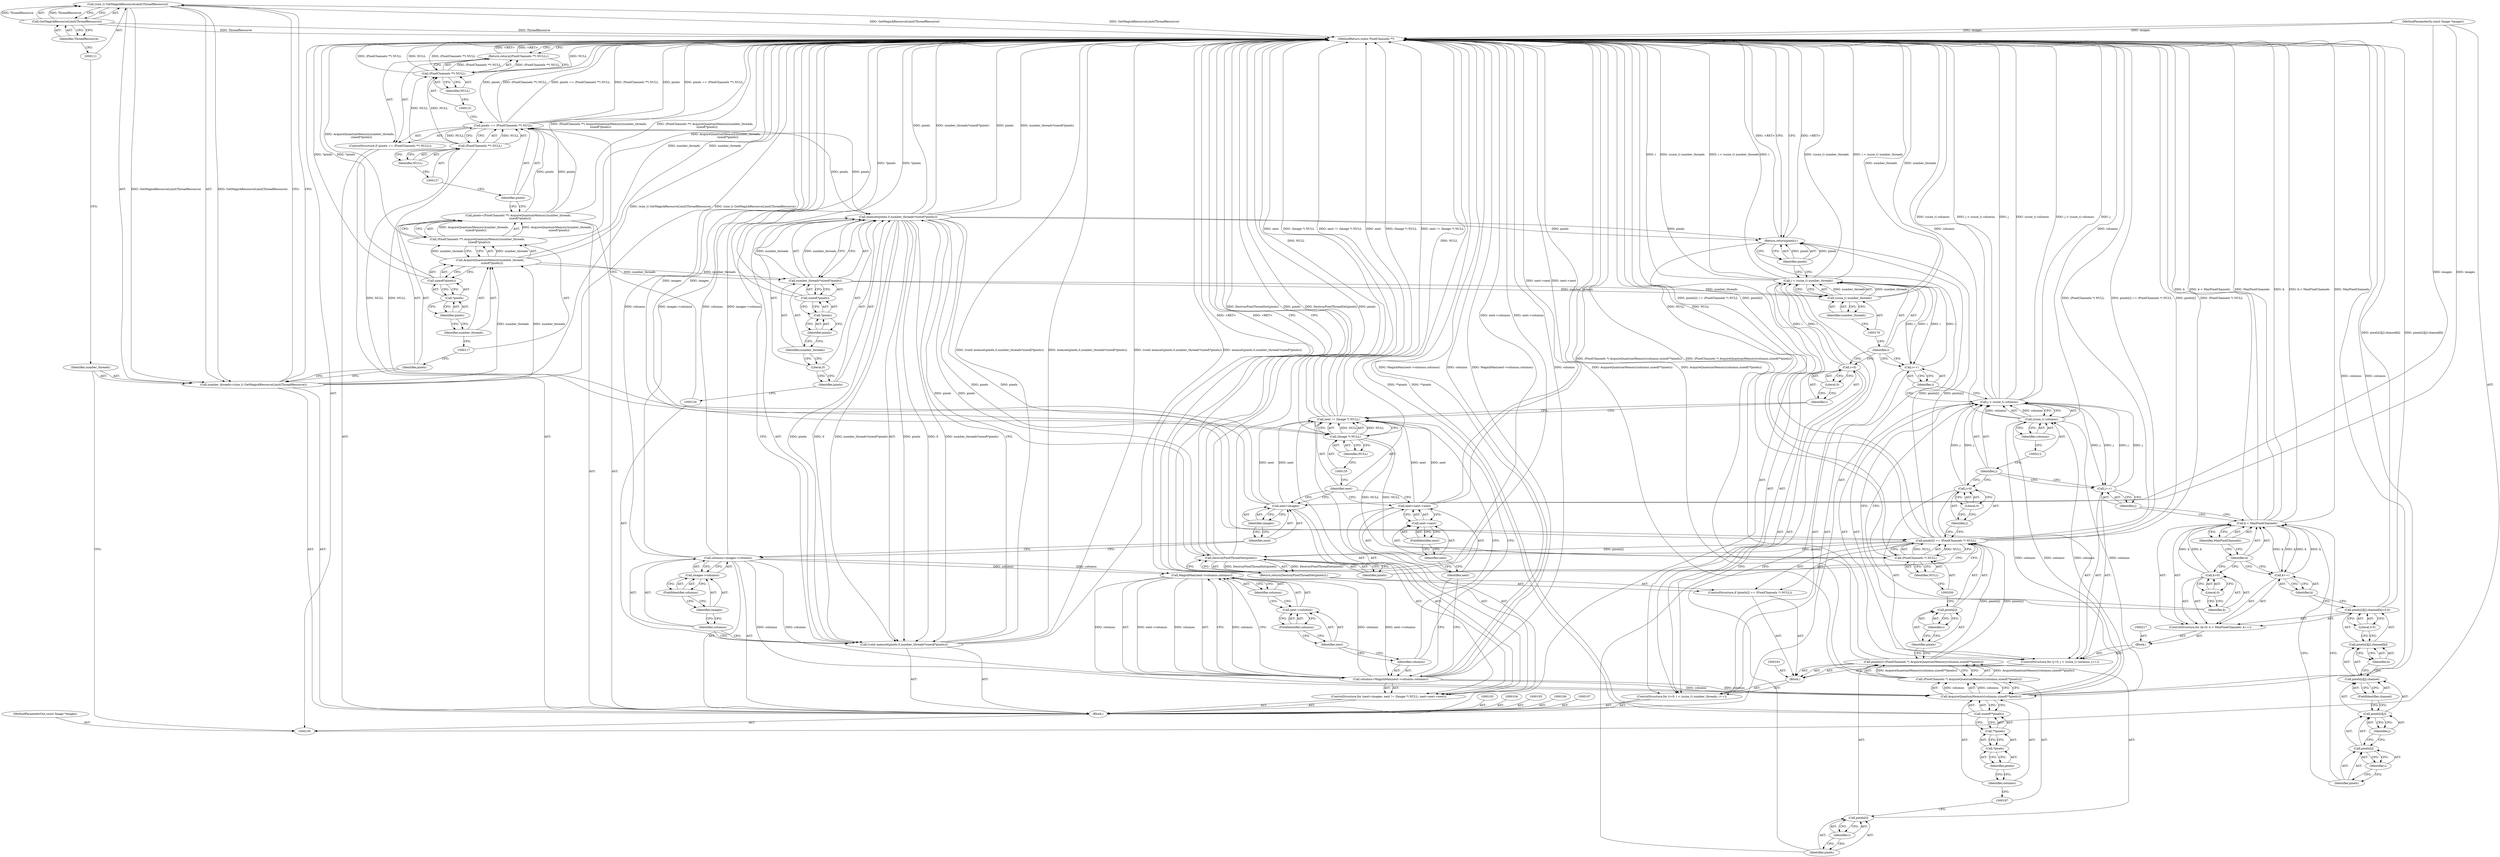 digraph "0_ImageMagick6_a906fe9298bf89e01d5272023db687935068849a" {
"1000110" [label="(Call,(size_t) GetMagickResourceLimit(ThreadResource))"];
"1000112" [label="(Call,GetMagickResourceLimit(ThreadResource))"];
"1000108" [label="(Call,number_threads=(size_t) GetMagickResourceLimit(ThreadResource))"];
"1000109" [label="(Identifier,number_threads)"];
"1000113" [label="(Identifier,ThreadResource)"];
"1000114" [label="(Call,pixels=(PixelChannels **) AcquireQuantumMemory(number_threads,\n    sizeof(*pixels)))"];
"1000115" [label="(Identifier,pixels)"];
"1000118" [label="(Call,AcquireQuantumMemory(number_threads,\n    sizeof(*pixels)))"];
"1000119" [label="(Identifier,number_threads)"];
"1000116" [label="(Call,(PixelChannels **) AcquireQuantumMemory(number_threads,\n    sizeof(*pixels)))"];
"1000121" [label="(Call,*pixels)"];
"1000122" [label="(Identifier,pixels)"];
"1000120" [label="(Call,sizeof(*pixels))"];
"1000240" [label="(MethodReturn,static PixelChannels **)"];
"1000101" [label="(MethodParameterIn,const Image *images)"];
"1000331" [label="(MethodParameterOut,const Image *images)"];
"1000126" [label="(Call,(PixelChannels **) NULL)"];
"1000123" [label="(ControlStructure,if (pixels == (PixelChannels **) NULL))"];
"1000128" [label="(Identifier,NULL)"];
"1000124" [label="(Call,pixels == (PixelChannels **) NULL)"];
"1000125" [label="(Identifier,pixels)"];
"1000130" [label="(Call,(PixelChannels **) NULL)"];
"1000132" [label="(Identifier,NULL)"];
"1000129" [label="(Return,return((PixelChannels **) NULL);)"];
"1000135" [label="(Call,memset(pixels,0,number_threads*sizeof(*pixels)))"];
"1000136" [label="(Identifier,pixels)"];
"1000137" [label="(Literal,0)"];
"1000138" [label="(Call,number_threads*sizeof(*pixels))"];
"1000139" [label="(Identifier,number_threads)"];
"1000133" [label="(Call,(void) memset(pixels,0,number_threads*sizeof(*pixels)))"];
"1000140" [label="(Call,sizeof(*pixels))"];
"1000141" [label="(Call,*pixels)"];
"1000142" [label="(Identifier,pixels)"];
"1000145" [label="(Call,images->columns)"];
"1000146" [label="(Identifier,images)"];
"1000147" [label="(FieldIdentifier,columns)"];
"1000143" [label="(Call,columns=images->columns)"];
"1000144" [label="(Identifier,columns)"];
"1000151" [label="(Identifier,images)"];
"1000148" [label="(ControlStructure,for (next=images; next != (Image *) NULL; next=next->next))"];
"1000152" [label="(Call,next != (Image *) NULL)"];
"1000153" [label="(Identifier,next)"];
"1000154" [label="(Call,(Image *) NULL)"];
"1000156" [label="(Identifier,NULL)"];
"1000157" [label="(Call,next=next->next)"];
"1000158" [label="(Identifier,next)"];
"1000159" [label="(Call,next->next)"];
"1000160" [label="(Identifier,next)"];
"1000161" [label="(FieldIdentifier,next)"];
"1000149" [label="(Call,next=images)"];
"1000150" [label="(Identifier,next)"];
"1000164" [label="(Call,MagickMax(next->columns,columns))"];
"1000165" [label="(Call,next->columns)"];
"1000166" [label="(Identifier,next)"];
"1000167" [label="(FieldIdentifier,columns)"];
"1000168" [label="(Identifier,columns)"];
"1000162" [label="(Call,columns=MagickMax(next->columns,columns))"];
"1000163" [label="(Identifier,columns)"];
"1000172" [label="(Literal,0)"];
"1000173" [label="(Call,i < (ssize_t) number_threads)"];
"1000174" [label="(Identifier,i)"];
"1000175" [label="(Call,(ssize_t) number_threads)"];
"1000177" [label="(Identifier,number_threads)"];
"1000169" [label="(ControlStructure,for (i=0; i < (ssize_t) number_threads; i++))"];
"1000178" [label="(Call,i++)"];
"1000179" [label="(Identifier,i)"];
"1000170" [label="(Call,i=0)"];
"1000171" [label="(Identifier,i)"];
"1000180" [label="(Block,)"];
"1000102" [label="(Block,)"];
"1000185" [label="(Identifier,i)"];
"1000186" [label="(Call,(PixelChannels *) AcquireQuantumMemory(columns,sizeof(**pixels)))"];
"1000188" [label="(Call,AcquireQuantumMemory(columns,sizeof(**pixels)))"];
"1000182" [label="(Call,pixels[i]=(PixelChannels *) AcquireQuantumMemory(columns,sizeof(**pixels)))"];
"1000183" [label="(Call,pixels[i])"];
"1000184" [label="(Identifier,pixels)"];
"1000189" [label="(Identifier,columns)"];
"1000190" [label="(Call,sizeof(**pixels))"];
"1000191" [label="(Call,**pixels)"];
"1000192" [label="(Call,*pixels)"];
"1000193" [label="(Identifier,pixels)"];
"1000198" [label="(Identifier,i)"];
"1000199" [label="(Call,(PixelChannels *) NULL)"];
"1000201" [label="(Identifier,NULL)"];
"1000194" [label="(ControlStructure,if (pixels[i] == (PixelChannels *) NULL))"];
"1000195" [label="(Call,pixels[i] == (PixelChannels *) NULL)"];
"1000196" [label="(Call,pixels[i])"];
"1000197" [label="(Identifier,pixels)"];
"1000203" [label="(Call,DestroyPixelThreadSet(pixels))"];
"1000204" [label="(Identifier,pixels)"];
"1000202" [label="(Return,return(DestroyPixelThreadSet(pixels));)"];
"1000208" [label="(Literal,0)"];
"1000209" [label="(Call,j < (ssize_t) columns)"];
"1000210" [label="(Identifier,j)"];
"1000211" [label="(Call,(ssize_t) columns)"];
"1000213" [label="(Identifier,columns)"];
"1000214" [label="(Call,j++)"];
"1000215" [label="(Identifier,j)"];
"1000205" [label="(ControlStructure,for (j=0; j < (ssize_t) columns; j++))"];
"1000206" [label="(Call,j=0)"];
"1000207" [label="(Identifier,j)"];
"1000216" [label="(Block,)"];
"1000219" [label="(Call,k=0)"];
"1000220" [label="(Identifier,k)"];
"1000221" [label="(Literal,0)"];
"1000222" [label="(Call,k < MaxPixelChannels)"];
"1000223" [label="(Identifier,k)"];
"1000224" [label="(Identifier,MaxPixelChannels)"];
"1000225" [label="(Call,k++)"];
"1000226" [label="(Identifier,k)"];
"1000218" [label="(ControlStructure,for (k=0; k < MaxPixelChannels; k++))"];
"1000233" [label="(Identifier,i)"];
"1000234" [label="(Identifier,j)"];
"1000235" [label="(FieldIdentifier,channel)"];
"1000236" [label="(Identifier,k)"];
"1000237" [label="(Literal,0.0)"];
"1000227" [label="(Call,pixels[i][j].channel[k]=0.0)"];
"1000228" [label="(Call,pixels[i][j].channel[k])"];
"1000229" [label="(Call,pixels[i][j].channel)"];
"1000230" [label="(Call,pixels[i][j])"];
"1000231" [label="(Call,pixels[i])"];
"1000232" [label="(Identifier,pixels)"];
"1000238" [label="(Return,return(pixels);)"];
"1000239" [label="(Identifier,pixels)"];
"1000110" -> "1000108"  [label="AST: "];
"1000110" -> "1000112"  [label="CFG: "];
"1000111" -> "1000110"  [label="AST: "];
"1000112" -> "1000110"  [label="AST: "];
"1000108" -> "1000110"  [label="CFG: "];
"1000110" -> "1000240"  [label="DDG: GetMagickResourceLimit(ThreadResource)"];
"1000110" -> "1000108"  [label="DDG: GetMagickResourceLimit(ThreadResource)"];
"1000112" -> "1000110"  [label="DDG: ThreadResource"];
"1000112" -> "1000110"  [label="AST: "];
"1000112" -> "1000113"  [label="CFG: "];
"1000113" -> "1000112"  [label="AST: "];
"1000110" -> "1000112"  [label="CFG: "];
"1000112" -> "1000240"  [label="DDG: ThreadResource"];
"1000112" -> "1000110"  [label="DDG: ThreadResource"];
"1000108" -> "1000102"  [label="AST: "];
"1000108" -> "1000110"  [label="CFG: "];
"1000109" -> "1000108"  [label="AST: "];
"1000110" -> "1000108"  [label="AST: "];
"1000115" -> "1000108"  [label="CFG: "];
"1000108" -> "1000240"  [label="DDG: (size_t) GetMagickResourceLimit(ThreadResource)"];
"1000110" -> "1000108"  [label="DDG: GetMagickResourceLimit(ThreadResource)"];
"1000108" -> "1000118"  [label="DDG: number_threads"];
"1000109" -> "1000108"  [label="AST: "];
"1000109" -> "1000100"  [label="CFG: "];
"1000111" -> "1000109"  [label="CFG: "];
"1000113" -> "1000112"  [label="AST: "];
"1000113" -> "1000111"  [label="CFG: "];
"1000112" -> "1000113"  [label="CFG: "];
"1000114" -> "1000102"  [label="AST: "];
"1000114" -> "1000116"  [label="CFG: "];
"1000115" -> "1000114"  [label="AST: "];
"1000116" -> "1000114"  [label="AST: "];
"1000125" -> "1000114"  [label="CFG: "];
"1000114" -> "1000240"  [label="DDG: (PixelChannels **) AcquireQuantumMemory(number_threads,\n    sizeof(*pixels))"];
"1000116" -> "1000114"  [label="DDG: AcquireQuantumMemory(number_threads,\n    sizeof(*pixels))"];
"1000114" -> "1000124"  [label="DDG: pixels"];
"1000115" -> "1000114"  [label="AST: "];
"1000115" -> "1000108"  [label="CFG: "];
"1000117" -> "1000115"  [label="CFG: "];
"1000118" -> "1000116"  [label="AST: "];
"1000118" -> "1000120"  [label="CFG: "];
"1000119" -> "1000118"  [label="AST: "];
"1000120" -> "1000118"  [label="AST: "];
"1000116" -> "1000118"  [label="CFG: "];
"1000118" -> "1000240"  [label="DDG: number_threads"];
"1000118" -> "1000116"  [label="DDG: number_threads"];
"1000108" -> "1000118"  [label="DDG: number_threads"];
"1000118" -> "1000138"  [label="DDG: number_threads"];
"1000119" -> "1000118"  [label="AST: "];
"1000119" -> "1000117"  [label="CFG: "];
"1000122" -> "1000119"  [label="CFG: "];
"1000116" -> "1000114"  [label="AST: "];
"1000116" -> "1000118"  [label="CFG: "];
"1000117" -> "1000116"  [label="AST: "];
"1000118" -> "1000116"  [label="AST: "];
"1000114" -> "1000116"  [label="CFG: "];
"1000116" -> "1000240"  [label="DDG: AcquireQuantumMemory(number_threads,\n    sizeof(*pixels))"];
"1000116" -> "1000114"  [label="DDG: AcquireQuantumMemory(number_threads,\n    sizeof(*pixels))"];
"1000118" -> "1000116"  [label="DDG: number_threads"];
"1000121" -> "1000120"  [label="AST: "];
"1000121" -> "1000122"  [label="CFG: "];
"1000122" -> "1000121"  [label="AST: "];
"1000120" -> "1000121"  [label="CFG: "];
"1000122" -> "1000121"  [label="AST: "];
"1000122" -> "1000119"  [label="CFG: "];
"1000121" -> "1000122"  [label="CFG: "];
"1000120" -> "1000118"  [label="AST: "];
"1000120" -> "1000121"  [label="CFG: "];
"1000121" -> "1000120"  [label="AST: "];
"1000118" -> "1000120"  [label="CFG: "];
"1000120" -> "1000240"  [label="DDG: *pixels"];
"1000240" -> "1000100"  [label="AST: "];
"1000240" -> "1000129"  [label="CFG: "];
"1000240" -> "1000202"  [label="CFG: "];
"1000240" -> "1000238"  [label="CFG: "];
"1000238" -> "1000240"  [label="DDG: <RET>"];
"1000129" -> "1000240"  [label="DDG: <RET>"];
"1000143" -> "1000240"  [label="DDG: columns"];
"1000143" -> "1000240"  [label="DDG: images->columns"];
"1000152" -> "1000240"  [label="DDG: next"];
"1000152" -> "1000240"  [label="DDG: (Image *) NULL"];
"1000152" -> "1000240"  [label="DDG: next != (Image *) NULL"];
"1000116" -> "1000240"  [label="DDG: AcquireQuantumMemory(number_threads,\n    sizeof(*pixels))"];
"1000195" -> "1000240"  [label="DDG: (PixelChannels *) NULL"];
"1000195" -> "1000240"  [label="DDG: pixels[i] == (PixelChannels *) NULL"];
"1000195" -> "1000240"  [label="DDG: pixels[i]"];
"1000118" -> "1000240"  [label="DDG: number_threads"];
"1000114" -> "1000240"  [label="DDG: (PixelChannels **) AcquireQuantumMemory(number_threads,\n    sizeof(*pixels))"];
"1000157" -> "1000240"  [label="DDG: next->next"];
"1000186" -> "1000240"  [label="DDG: AcquireQuantumMemory(columns,sizeof(**pixels))"];
"1000130" -> "1000240"  [label="DDG: (PixelChannels **) NULL"];
"1000130" -> "1000240"  [label="DDG: NULL"];
"1000162" -> "1000240"  [label="DDG: MagickMax(next->columns,columns)"];
"1000162" -> "1000240"  [label="DDG: columns"];
"1000182" -> "1000240"  [label="DDG: (PixelChannels *) AcquireQuantumMemory(columns,sizeof(**pixels))"];
"1000124" -> "1000240"  [label="DDG: (PixelChannels **) NULL"];
"1000124" -> "1000240"  [label="DDG: pixels"];
"1000124" -> "1000240"  [label="DDG: pixels == (PixelChannels **) NULL"];
"1000199" -> "1000240"  [label="DDG: NULL"];
"1000222" -> "1000240"  [label="DDG: k"];
"1000222" -> "1000240"  [label="DDG: k < MaxPixelChannels"];
"1000222" -> "1000240"  [label="DDG: MaxPixelChannels"];
"1000209" -> "1000240"  [label="DDG: j < (ssize_t) columns"];
"1000209" -> "1000240"  [label="DDG: j"];
"1000209" -> "1000240"  [label="DDG: (ssize_t) columns"];
"1000149" -> "1000240"  [label="DDG: images"];
"1000227" -> "1000240"  [label="DDG: pixels[i][j].channel[k]"];
"1000188" -> "1000240"  [label="DDG: columns"];
"1000140" -> "1000240"  [label="DDG: *pixels"];
"1000190" -> "1000240"  [label="DDG: **pixels"];
"1000203" -> "1000240"  [label="DDG: DestroyPixelThreadSet(pixels)"];
"1000203" -> "1000240"  [label="DDG: pixels"];
"1000120" -> "1000240"  [label="DDG: *pixels"];
"1000133" -> "1000240"  [label="DDG: (void) memset(pixels,0,number_threads*sizeof(*pixels))"];
"1000133" -> "1000240"  [label="DDG: memset(pixels,0,number_threads*sizeof(*pixels))"];
"1000110" -> "1000240"  [label="DDG: GetMagickResourceLimit(ThreadResource)"];
"1000211" -> "1000240"  [label="DDG: columns"];
"1000112" -> "1000240"  [label="DDG: ThreadResource"];
"1000101" -> "1000240"  [label="DDG: images"];
"1000108" -> "1000240"  [label="DDG: (size_t) GetMagickResourceLimit(ThreadResource)"];
"1000173" -> "1000240"  [label="DDG: i < (ssize_t) number_threads"];
"1000173" -> "1000240"  [label="DDG: i"];
"1000173" -> "1000240"  [label="DDG: (ssize_t) number_threads"];
"1000135" -> "1000240"  [label="DDG: pixels"];
"1000135" -> "1000240"  [label="DDG: number_threads*sizeof(*pixels)"];
"1000175" -> "1000240"  [label="DDG: number_threads"];
"1000154" -> "1000240"  [label="DDG: NULL"];
"1000164" -> "1000240"  [label="DDG: next->columns"];
"1000202" -> "1000240"  [label="DDG: <RET>"];
"1000101" -> "1000100"  [label="AST: "];
"1000101" -> "1000240"  [label="DDG: images"];
"1000101" -> "1000149"  [label="DDG: images"];
"1000331" -> "1000100"  [label="AST: "];
"1000126" -> "1000124"  [label="AST: "];
"1000126" -> "1000128"  [label="CFG: "];
"1000127" -> "1000126"  [label="AST: "];
"1000128" -> "1000126"  [label="AST: "];
"1000124" -> "1000126"  [label="CFG: "];
"1000126" -> "1000124"  [label="DDG: NULL"];
"1000126" -> "1000130"  [label="DDG: NULL"];
"1000126" -> "1000154"  [label="DDG: NULL"];
"1000123" -> "1000102"  [label="AST: "];
"1000124" -> "1000123"  [label="AST: "];
"1000129" -> "1000123"  [label="AST: "];
"1000128" -> "1000126"  [label="AST: "];
"1000128" -> "1000127"  [label="CFG: "];
"1000126" -> "1000128"  [label="CFG: "];
"1000124" -> "1000123"  [label="AST: "];
"1000124" -> "1000126"  [label="CFG: "];
"1000125" -> "1000124"  [label="AST: "];
"1000126" -> "1000124"  [label="AST: "];
"1000131" -> "1000124"  [label="CFG: "];
"1000134" -> "1000124"  [label="CFG: "];
"1000124" -> "1000240"  [label="DDG: (PixelChannels **) NULL"];
"1000124" -> "1000240"  [label="DDG: pixels"];
"1000124" -> "1000240"  [label="DDG: pixels == (PixelChannels **) NULL"];
"1000114" -> "1000124"  [label="DDG: pixels"];
"1000126" -> "1000124"  [label="DDG: NULL"];
"1000124" -> "1000135"  [label="DDG: pixels"];
"1000125" -> "1000124"  [label="AST: "];
"1000125" -> "1000114"  [label="CFG: "];
"1000127" -> "1000125"  [label="CFG: "];
"1000130" -> "1000129"  [label="AST: "];
"1000130" -> "1000132"  [label="CFG: "];
"1000131" -> "1000130"  [label="AST: "];
"1000132" -> "1000130"  [label="AST: "];
"1000129" -> "1000130"  [label="CFG: "];
"1000130" -> "1000240"  [label="DDG: (PixelChannels **) NULL"];
"1000130" -> "1000240"  [label="DDG: NULL"];
"1000130" -> "1000129"  [label="DDG: (PixelChannels **) NULL"];
"1000126" -> "1000130"  [label="DDG: NULL"];
"1000132" -> "1000130"  [label="AST: "];
"1000132" -> "1000131"  [label="CFG: "];
"1000130" -> "1000132"  [label="CFG: "];
"1000129" -> "1000123"  [label="AST: "];
"1000129" -> "1000130"  [label="CFG: "];
"1000130" -> "1000129"  [label="AST: "];
"1000240" -> "1000129"  [label="CFG: "];
"1000129" -> "1000240"  [label="DDG: <RET>"];
"1000130" -> "1000129"  [label="DDG: (PixelChannels **) NULL"];
"1000135" -> "1000133"  [label="AST: "];
"1000135" -> "1000138"  [label="CFG: "];
"1000136" -> "1000135"  [label="AST: "];
"1000137" -> "1000135"  [label="AST: "];
"1000138" -> "1000135"  [label="AST: "];
"1000133" -> "1000135"  [label="CFG: "];
"1000135" -> "1000240"  [label="DDG: pixels"];
"1000135" -> "1000240"  [label="DDG: number_threads*sizeof(*pixels)"];
"1000135" -> "1000133"  [label="DDG: pixels"];
"1000135" -> "1000133"  [label="DDG: 0"];
"1000135" -> "1000133"  [label="DDG: number_threads*sizeof(*pixels)"];
"1000124" -> "1000135"  [label="DDG: pixels"];
"1000138" -> "1000135"  [label="DDG: number_threads"];
"1000135" -> "1000195"  [label="DDG: pixels"];
"1000135" -> "1000203"  [label="DDG: pixels"];
"1000135" -> "1000238"  [label="DDG: pixels"];
"1000136" -> "1000135"  [label="AST: "];
"1000136" -> "1000134"  [label="CFG: "];
"1000137" -> "1000136"  [label="CFG: "];
"1000137" -> "1000135"  [label="AST: "];
"1000137" -> "1000136"  [label="CFG: "];
"1000139" -> "1000137"  [label="CFG: "];
"1000138" -> "1000135"  [label="AST: "];
"1000138" -> "1000140"  [label="CFG: "];
"1000139" -> "1000138"  [label="AST: "];
"1000140" -> "1000138"  [label="AST: "];
"1000135" -> "1000138"  [label="CFG: "];
"1000138" -> "1000135"  [label="DDG: number_threads"];
"1000118" -> "1000138"  [label="DDG: number_threads"];
"1000138" -> "1000175"  [label="DDG: number_threads"];
"1000139" -> "1000138"  [label="AST: "];
"1000139" -> "1000137"  [label="CFG: "];
"1000142" -> "1000139"  [label="CFG: "];
"1000133" -> "1000102"  [label="AST: "];
"1000133" -> "1000135"  [label="CFG: "];
"1000134" -> "1000133"  [label="AST: "];
"1000135" -> "1000133"  [label="AST: "];
"1000144" -> "1000133"  [label="CFG: "];
"1000133" -> "1000240"  [label="DDG: (void) memset(pixels,0,number_threads*sizeof(*pixels))"];
"1000133" -> "1000240"  [label="DDG: memset(pixels,0,number_threads*sizeof(*pixels))"];
"1000135" -> "1000133"  [label="DDG: pixels"];
"1000135" -> "1000133"  [label="DDG: 0"];
"1000135" -> "1000133"  [label="DDG: number_threads*sizeof(*pixels)"];
"1000140" -> "1000138"  [label="AST: "];
"1000140" -> "1000141"  [label="CFG: "];
"1000141" -> "1000140"  [label="AST: "];
"1000138" -> "1000140"  [label="CFG: "];
"1000140" -> "1000240"  [label="DDG: *pixels"];
"1000141" -> "1000140"  [label="AST: "];
"1000141" -> "1000142"  [label="CFG: "];
"1000142" -> "1000141"  [label="AST: "];
"1000140" -> "1000141"  [label="CFG: "];
"1000142" -> "1000141"  [label="AST: "];
"1000142" -> "1000139"  [label="CFG: "];
"1000141" -> "1000142"  [label="CFG: "];
"1000145" -> "1000143"  [label="AST: "];
"1000145" -> "1000147"  [label="CFG: "];
"1000146" -> "1000145"  [label="AST: "];
"1000147" -> "1000145"  [label="AST: "];
"1000143" -> "1000145"  [label="CFG: "];
"1000146" -> "1000145"  [label="AST: "];
"1000146" -> "1000144"  [label="CFG: "];
"1000147" -> "1000146"  [label="CFG: "];
"1000147" -> "1000145"  [label="AST: "];
"1000147" -> "1000146"  [label="CFG: "];
"1000145" -> "1000147"  [label="CFG: "];
"1000143" -> "1000102"  [label="AST: "];
"1000143" -> "1000145"  [label="CFG: "];
"1000144" -> "1000143"  [label="AST: "];
"1000145" -> "1000143"  [label="AST: "];
"1000150" -> "1000143"  [label="CFG: "];
"1000143" -> "1000240"  [label="DDG: columns"];
"1000143" -> "1000240"  [label="DDG: images->columns"];
"1000143" -> "1000164"  [label="DDG: columns"];
"1000143" -> "1000188"  [label="DDG: columns"];
"1000144" -> "1000143"  [label="AST: "];
"1000144" -> "1000133"  [label="CFG: "];
"1000146" -> "1000144"  [label="CFG: "];
"1000151" -> "1000149"  [label="AST: "];
"1000151" -> "1000150"  [label="CFG: "];
"1000149" -> "1000151"  [label="CFG: "];
"1000148" -> "1000102"  [label="AST: "];
"1000149" -> "1000148"  [label="AST: "];
"1000152" -> "1000148"  [label="AST: "];
"1000157" -> "1000148"  [label="AST: "];
"1000162" -> "1000148"  [label="AST: "];
"1000152" -> "1000148"  [label="AST: "];
"1000152" -> "1000154"  [label="CFG: "];
"1000153" -> "1000152"  [label="AST: "];
"1000154" -> "1000152"  [label="AST: "];
"1000163" -> "1000152"  [label="CFG: "];
"1000171" -> "1000152"  [label="CFG: "];
"1000152" -> "1000240"  [label="DDG: next"];
"1000152" -> "1000240"  [label="DDG: (Image *) NULL"];
"1000152" -> "1000240"  [label="DDG: next != (Image *) NULL"];
"1000157" -> "1000152"  [label="DDG: next"];
"1000149" -> "1000152"  [label="DDG: next"];
"1000154" -> "1000152"  [label="DDG: NULL"];
"1000153" -> "1000152"  [label="AST: "];
"1000153" -> "1000149"  [label="CFG: "];
"1000153" -> "1000157"  [label="CFG: "];
"1000155" -> "1000153"  [label="CFG: "];
"1000154" -> "1000152"  [label="AST: "];
"1000154" -> "1000156"  [label="CFG: "];
"1000155" -> "1000154"  [label="AST: "];
"1000156" -> "1000154"  [label="AST: "];
"1000152" -> "1000154"  [label="CFG: "];
"1000154" -> "1000240"  [label="DDG: NULL"];
"1000154" -> "1000152"  [label="DDG: NULL"];
"1000126" -> "1000154"  [label="DDG: NULL"];
"1000154" -> "1000199"  [label="DDG: NULL"];
"1000156" -> "1000154"  [label="AST: "];
"1000156" -> "1000155"  [label="CFG: "];
"1000154" -> "1000156"  [label="CFG: "];
"1000157" -> "1000148"  [label="AST: "];
"1000157" -> "1000159"  [label="CFG: "];
"1000158" -> "1000157"  [label="AST: "];
"1000159" -> "1000157"  [label="AST: "];
"1000153" -> "1000157"  [label="CFG: "];
"1000157" -> "1000240"  [label="DDG: next->next"];
"1000157" -> "1000152"  [label="DDG: next"];
"1000158" -> "1000157"  [label="AST: "];
"1000158" -> "1000162"  [label="CFG: "];
"1000160" -> "1000158"  [label="CFG: "];
"1000159" -> "1000157"  [label="AST: "];
"1000159" -> "1000161"  [label="CFG: "];
"1000160" -> "1000159"  [label="AST: "];
"1000161" -> "1000159"  [label="AST: "];
"1000157" -> "1000159"  [label="CFG: "];
"1000160" -> "1000159"  [label="AST: "];
"1000160" -> "1000158"  [label="CFG: "];
"1000161" -> "1000160"  [label="CFG: "];
"1000161" -> "1000159"  [label="AST: "];
"1000161" -> "1000160"  [label="CFG: "];
"1000159" -> "1000161"  [label="CFG: "];
"1000149" -> "1000148"  [label="AST: "];
"1000149" -> "1000151"  [label="CFG: "];
"1000150" -> "1000149"  [label="AST: "];
"1000151" -> "1000149"  [label="AST: "];
"1000153" -> "1000149"  [label="CFG: "];
"1000149" -> "1000240"  [label="DDG: images"];
"1000101" -> "1000149"  [label="DDG: images"];
"1000149" -> "1000152"  [label="DDG: next"];
"1000150" -> "1000149"  [label="AST: "];
"1000150" -> "1000143"  [label="CFG: "];
"1000151" -> "1000150"  [label="CFG: "];
"1000164" -> "1000162"  [label="AST: "];
"1000164" -> "1000168"  [label="CFG: "];
"1000165" -> "1000164"  [label="AST: "];
"1000168" -> "1000164"  [label="AST: "];
"1000162" -> "1000164"  [label="CFG: "];
"1000164" -> "1000240"  [label="DDG: next->columns"];
"1000164" -> "1000162"  [label="DDG: next->columns"];
"1000164" -> "1000162"  [label="DDG: columns"];
"1000143" -> "1000164"  [label="DDG: columns"];
"1000162" -> "1000164"  [label="DDG: columns"];
"1000165" -> "1000164"  [label="AST: "];
"1000165" -> "1000167"  [label="CFG: "];
"1000166" -> "1000165"  [label="AST: "];
"1000167" -> "1000165"  [label="AST: "];
"1000168" -> "1000165"  [label="CFG: "];
"1000166" -> "1000165"  [label="AST: "];
"1000166" -> "1000163"  [label="CFG: "];
"1000167" -> "1000166"  [label="CFG: "];
"1000167" -> "1000165"  [label="AST: "];
"1000167" -> "1000166"  [label="CFG: "];
"1000165" -> "1000167"  [label="CFG: "];
"1000168" -> "1000164"  [label="AST: "];
"1000168" -> "1000165"  [label="CFG: "];
"1000164" -> "1000168"  [label="CFG: "];
"1000162" -> "1000148"  [label="AST: "];
"1000162" -> "1000164"  [label="CFG: "];
"1000163" -> "1000162"  [label="AST: "];
"1000164" -> "1000162"  [label="AST: "];
"1000158" -> "1000162"  [label="CFG: "];
"1000162" -> "1000240"  [label="DDG: MagickMax(next->columns,columns)"];
"1000162" -> "1000240"  [label="DDG: columns"];
"1000164" -> "1000162"  [label="DDG: next->columns"];
"1000164" -> "1000162"  [label="DDG: columns"];
"1000162" -> "1000164"  [label="DDG: columns"];
"1000162" -> "1000188"  [label="DDG: columns"];
"1000163" -> "1000162"  [label="AST: "];
"1000163" -> "1000152"  [label="CFG: "];
"1000166" -> "1000163"  [label="CFG: "];
"1000172" -> "1000170"  [label="AST: "];
"1000172" -> "1000171"  [label="CFG: "];
"1000170" -> "1000172"  [label="CFG: "];
"1000173" -> "1000169"  [label="AST: "];
"1000173" -> "1000175"  [label="CFG: "];
"1000174" -> "1000173"  [label="AST: "];
"1000175" -> "1000173"  [label="AST: "];
"1000184" -> "1000173"  [label="CFG: "];
"1000239" -> "1000173"  [label="CFG: "];
"1000173" -> "1000240"  [label="DDG: i < (ssize_t) number_threads"];
"1000173" -> "1000240"  [label="DDG: i"];
"1000173" -> "1000240"  [label="DDG: (ssize_t) number_threads"];
"1000178" -> "1000173"  [label="DDG: i"];
"1000170" -> "1000173"  [label="DDG: i"];
"1000175" -> "1000173"  [label="DDG: number_threads"];
"1000173" -> "1000178"  [label="DDG: i"];
"1000174" -> "1000173"  [label="AST: "];
"1000174" -> "1000170"  [label="CFG: "];
"1000174" -> "1000178"  [label="CFG: "];
"1000176" -> "1000174"  [label="CFG: "];
"1000175" -> "1000173"  [label="AST: "];
"1000175" -> "1000177"  [label="CFG: "];
"1000176" -> "1000175"  [label="AST: "];
"1000177" -> "1000175"  [label="AST: "];
"1000173" -> "1000175"  [label="CFG: "];
"1000175" -> "1000240"  [label="DDG: number_threads"];
"1000175" -> "1000173"  [label="DDG: number_threads"];
"1000138" -> "1000175"  [label="DDG: number_threads"];
"1000177" -> "1000175"  [label="AST: "];
"1000177" -> "1000176"  [label="CFG: "];
"1000175" -> "1000177"  [label="CFG: "];
"1000169" -> "1000102"  [label="AST: "];
"1000170" -> "1000169"  [label="AST: "];
"1000173" -> "1000169"  [label="AST: "];
"1000178" -> "1000169"  [label="AST: "];
"1000180" -> "1000169"  [label="AST: "];
"1000178" -> "1000169"  [label="AST: "];
"1000178" -> "1000179"  [label="CFG: "];
"1000179" -> "1000178"  [label="AST: "];
"1000174" -> "1000178"  [label="CFG: "];
"1000178" -> "1000173"  [label="DDG: i"];
"1000173" -> "1000178"  [label="DDG: i"];
"1000179" -> "1000178"  [label="AST: "];
"1000179" -> "1000209"  [label="CFG: "];
"1000178" -> "1000179"  [label="CFG: "];
"1000170" -> "1000169"  [label="AST: "];
"1000170" -> "1000172"  [label="CFG: "];
"1000171" -> "1000170"  [label="AST: "];
"1000172" -> "1000170"  [label="AST: "];
"1000174" -> "1000170"  [label="CFG: "];
"1000170" -> "1000173"  [label="DDG: i"];
"1000171" -> "1000170"  [label="AST: "];
"1000171" -> "1000152"  [label="CFG: "];
"1000172" -> "1000171"  [label="CFG: "];
"1000180" -> "1000169"  [label="AST: "];
"1000181" -> "1000180"  [label="AST: "];
"1000182" -> "1000180"  [label="AST: "];
"1000194" -> "1000180"  [label="AST: "];
"1000205" -> "1000180"  [label="AST: "];
"1000102" -> "1000100"  [label="AST: "];
"1000103" -> "1000102"  [label="AST: "];
"1000104" -> "1000102"  [label="AST: "];
"1000105" -> "1000102"  [label="AST: "];
"1000106" -> "1000102"  [label="AST: "];
"1000107" -> "1000102"  [label="AST: "];
"1000108" -> "1000102"  [label="AST: "];
"1000114" -> "1000102"  [label="AST: "];
"1000123" -> "1000102"  [label="AST: "];
"1000133" -> "1000102"  [label="AST: "];
"1000143" -> "1000102"  [label="AST: "];
"1000148" -> "1000102"  [label="AST: "];
"1000169" -> "1000102"  [label="AST: "];
"1000238" -> "1000102"  [label="AST: "];
"1000185" -> "1000183"  [label="AST: "];
"1000185" -> "1000184"  [label="CFG: "];
"1000183" -> "1000185"  [label="CFG: "];
"1000186" -> "1000182"  [label="AST: "];
"1000186" -> "1000188"  [label="CFG: "];
"1000187" -> "1000186"  [label="AST: "];
"1000188" -> "1000186"  [label="AST: "];
"1000182" -> "1000186"  [label="CFG: "];
"1000186" -> "1000240"  [label="DDG: AcquireQuantumMemory(columns,sizeof(**pixels))"];
"1000186" -> "1000182"  [label="DDG: AcquireQuantumMemory(columns,sizeof(**pixels))"];
"1000188" -> "1000186"  [label="DDG: columns"];
"1000188" -> "1000186"  [label="AST: "];
"1000188" -> "1000190"  [label="CFG: "];
"1000189" -> "1000188"  [label="AST: "];
"1000190" -> "1000188"  [label="AST: "];
"1000186" -> "1000188"  [label="CFG: "];
"1000188" -> "1000240"  [label="DDG: columns"];
"1000188" -> "1000186"  [label="DDG: columns"];
"1000143" -> "1000188"  [label="DDG: columns"];
"1000211" -> "1000188"  [label="DDG: columns"];
"1000162" -> "1000188"  [label="DDG: columns"];
"1000188" -> "1000211"  [label="DDG: columns"];
"1000182" -> "1000180"  [label="AST: "];
"1000182" -> "1000186"  [label="CFG: "];
"1000183" -> "1000182"  [label="AST: "];
"1000186" -> "1000182"  [label="AST: "];
"1000197" -> "1000182"  [label="CFG: "];
"1000182" -> "1000240"  [label="DDG: (PixelChannels *) AcquireQuantumMemory(columns,sizeof(**pixels))"];
"1000186" -> "1000182"  [label="DDG: AcquireQuantumMemory(columns,sizeof(**pixels))"];
"1000182" -> "1000195"  [label="DDG: pixels[i]"];
"1000183" -> "1000182"  [label="AST: "];
"1000183" -> "1000185"  [label="CFG: "];
"1000184" -> "1000183"  [label="AST: "];
"1000185" -> "1000183"  [label="AST: "];
"1000187" -> "1000183"  [label="CFG: "];
"1000184" -> "1000183"  [label="AST: "];
"1000184" -> "1000173"  [label="CFG: "];
"1000185" -> "1000184"  [label="CFG: "];
"1000189" -> "1000188"  [label="AST: "];
"1000189" -> "1000187"  [label="CFG: "];
"1000193" -> "1000189"  [label="CFG: "];
"1000190" -> "1000188"  [label="AST: "];
"1000190" -> "1000191"  [label="CFG: "];
"1000191" -> "1000190"  [label="AST: "];
"1000188" -> "1000190"  [label="CFG: "];
"1000190" -> "1000240"  [label="DDG: **pixels"];
"1000191" -> "1000190"  [label="AST: "];
"1000191" -> "1000192"  [label="CFG: "];
"1000192" -> "1000191"  [label="AST: "];
"1000190" -> "1000191"  [label="CFG: "];
"1000192" -> "1000191"  [label="AST: "];
"1000192" -> "1000193"  [label="CFG: "];
"1000193" -> "1000192"  [label="AST: "];
"1000191" -> "1000192"  [label="CFG: "];
"1000193" -> "1000192"  [label="AST: "];
"1000193" -> "1000189"  [label="CFG: "];
"1000192" -> "1000193"  [label="CFG: "];
"1000198" -> "1000196"  [label="AST: "];
"1000198" -> "1000197"  [label="CFG: "];
"1000196" -> "1000198"  [label="CFG: "];
"1000199" -> "1000195"  [label="AST: "];
"1000199" -> "1000201"  [label="CFG: "];
"1000200" -> "1000199"  [label="AST: "];
"1000201" -> "1000199"  [label="AST: "];
"1000195" -> "1000199"  [label="CFG: "];
"1000199" -> "1000240"  [label="DDG: NULL"];
"1000199" -> "1000195"  [label="DDG: NULL"];
"1000154" -> "1000199"  [label="DDG: NULL"];
"1000201" -> "1000199"  [label="AST: "];
"1000201" -> "1000200"  [label="CFG: "];
"1000199" -> "1000201"  [label="CFG: "];
"1000194" -> "1000180"  [label="AST: "];
"1000195" -> "1000194"  [label="AST: "];
"1000202" -> "1000194"  [label="AST: "];
"1000195" -> "1000194"  [label="AST: "];
"1000195" -> "1000199"  [label="CFG: "];
"1000196" -> "1000195"  [label="AST: "];
"1000199" -> "1000195"  [label="AST: "];
"1000204" -> "1000195"  [label="CFG: "];
"1000207" -> "1000195"  [label="CFG: "];
"1000195" -> "1000240"  [label="DDG: (PixelChannels *) NULL"];
"1000195" -> "1000240"  [label="DDG: pixels[i] == (PixelChannels *) NULL"];
"1000195" -> "1000240"  [label="DDG: pixels[i]"];
"1000135" -> "1000195"  [label="DDG: pixels"];
"1000182" -> "1000195"  [label="DDG: pixels[i]"];
"1000199" -> "1000195"  [label="DDG: NULL"];
"1000195" -> "1000203"  [label="DDG: pixels[i]"];
"1000195" -> "1000238"  [label="DDG: pixels[i]"];
"1000196" -> "1000195"  [label="AST: "];
"1000196" -> "1000198"  [label="CFG: "];
"1000197" -> "1000196"  [label="AST: "];
"1000198" -> "1000196"  [label="AST: "];
"1000200" -> "1000196"  [label="CFG: "];
"1000197" -> "1000196"  [label="AST: "];
"1000197" -> "1000182"  [label="CFG: "];
"1000198" -> "1000197"  [label="CFG: "];
"1000203" -> "1000202"  [label="AST: "];
"1000203" -> "1000204"  [label="CFG: "];
"1000204" -> "1000203"  [label="AST: "];
"1000202" -> "1000203"  [label="CFG: "];
"1000203" -> "1000240"  [label="DDG: DestroyPixelThreadSet(pixels)"];
"1000203" -> "1000240"  [label="DDG: pixels"];
"1000203" -> "1000202"  [label="DDG: DestroyPixelThreadSet(pixels)"];
"1000135" -> "1000203"  [label="DDG: pixels"];
"1000195" -> "1000203"  [label="DDG: pixels[i]"];
"1000204" -> "1000203"  [label="AST: "];
"1000204" -> "1000195"  [label="CFG: "];
"1000203" -> "1000204"  [label="CFG: "];
"1000202" -> "1000194"  [label="AST: "];
"1000202" -> "1000203"  [label="CFG: "];
"1000203" -> "1000202"  [label="AST: "];
"1000240" -> "1000202"  [label="CFG: "];
"1000202" -> "1000240"  [label="DDG: <RET>"];
"1000203" -> "1000202"  [label="DDG: DestroyPixelThreadSet(pixels)"];
"1000208" -> "1000206"  [label="AST: "];
"1000208" -> "1000207"  [label="CFG: "];
"1000206" -> "1000208"  [label="CFG: "];
"1000209" -> "1000205"  [label="AST: "];
"1000209" -> "1000211"  [label="CFG: "];
"1000210" -> "1000209"  [label="AST: "];
"1000211" -> "1000209"  [label="AST: "];
"1000220" -> "1000209"  [label="CFG: "];
"1000179" -> "1000209"  [label="CFG: "];
"1000209" -> "1000240"  [label="DDG: j < (ssize_t) columns"];
"1000209" -> "1000240"  [label="DDG: j"];
"1000209" -> "1000240"  [label="DDG: (ssize_t) columns"];
"1000206" -> "1000209"  [label="DDG: j"];
"1000214" -> "1000209"  [label="DDG: j"];
"1000211" -> "1000209"  [label="DDG: columns"];
"1000209" -> "1000214"  [label="DDG: j"];
"1000210" -> "1000209"  [label="AST: "];
"1000210" -> "1000206"  [label="CFG: "];
"1000210" -> "1000214"  [label="CFG: "];
"1000212" -> "1000210"  [label="CFG: "];
"1000211" -> "1000209"  [label="AST: "];
"1000211" -> "1000213"  [label="CFG: "];
"1000212" -> "1000211"  [label="AST: "];
"1000213" -> "1000211"  [label="AST: "];
"1000209" -> "1000211"  [label="CFG: "];
"1000211" -> "1000240"  [label="DDG: columns"];
"1000211" -> "1000188"  [label="DDG: columns"];
"1000211" -> "1000209"  [label="DDG: columns"];
"1000188" -> "1000211"  [label="DDG: columns"];
"1000213" -> "1000211"  [label="AST: "];
"1000213" -> "1000212"  [label="CFG: "];
"1000211" -> "1000213"  [label="CFG: "];
"1000214" -> "1000205"  [label="AST: "];
"1000214" -> "1000215"  [label="CFG: "];
"1000215" -> "1000214"  [label="AST: "];
"1000210" -> "1000214"  [label="CFG: "];
"1000214" -> "1000209"  [label="DDG: j"];
"1000209" -> "1000214"  [label="DDG: j"];
"1000215" -> "1000214"  [label="AST: "];
"1000215" -> "1000222"  [label="CFG: "];
"1000214" -> "1000215"  [label="CFG: "];
"1000205" -> "1000180"  [label="AST: "];
"1000206" -> "1000205"  [label="AST: "];
"1000209" -> "1000205"  [label="AST: "];
"1000214" -> "1000205"  [label="AST: "];
"1000216" -> "1000205"  [label="AST: "];
"1000206" -> "1000205"  [label="AST: "];
"1000206" -> "1000208"  [label="CFG: "];
"1000207" -> "1000206"  [label="AST: "];
"1000208" -> "1000206"  [label="AST: "];
"1000210" -> "1000206"  [label="CFG: "];
"1000206" -> "1000209"  [label="DDG: j"];
"1000207" -> "1000206"  [label="AST: "];
"1000207" -> "1000195"  [label="CFG: "];
"1000208" -> "1000207"  [label="CFG: "];
"1000216" -> "1000205"  [label="AST: "];
"1000217" -> "1000216"  [label="AST: "];
"1000218" -> "1000216"  [label="AST: "];
"1000219" -> "1000218"  [label="AST: "];
"1000219" -> "1000221"  [label="CFG: "];
"1000220" -> "1000219"  [label="AST: "];
"1000221" -> "1000219"  [label="AST: "];
"1000223" -> "1000219"  [label="CFG: "];
"1000219" -> "1000222"  [label="DDG: k"];
"1000220" -> "1000219"  [label="AST: "];
"1000220" -> "1000209"  [label="CFG: "];
"1000221" -> "1000220"  [label="CFG: "];
"1000221" -> "1000219"  [label="AST: "];
"1000221" -> "1000220"  [label="CFG: "];
"1000219" -> "1000221"  [label="CFG: "];
"1000222" -> "1000218"  [label="AST: "];
"1000222" -> "1000224"  [label="CFG: "];
"1000223" -> "1000222"  [label="AST: "];
"1000224" -> "1000222"  [label="AST: "];
"1000232" -> "1000222"  [label="CFG: "];
"1000215" -> "1000222"  [label="CFG: "];
"1000222" -> "1000240"  [label="DDG: k"];
"1000222" -> "1000240"  [label="DDG: k < MaxPixelChannels"];
"1000222" -> "1000240"  [label="DDG: MaxPixelChannels"];
"1000225" -> "1000222"  [label="DDG: k"];
"1000219" -> "1000222"  [label="DDG: k"];
"1000222" -> "1000225"  [label="DDG: k"];
"1000223" -> "1000222"  [label="AST: "];
"1000223" -> "1000219"  [label="CFG: "];
"1000223" -> "1000225"  [label="CFG: "];
"1000224" -> "1000223"  [label="CFG: "];
"1000224" -> "1000222"  [label="AST: "];
"1000224" -> "1000223"  [label="CFG: "];
"1000222" -> "1000224"  [label="CFG: "];
"1000225" -> "1000218"  [label="AST: "];
"1000225" -> "1000226"  [label="CFG: "];
"1000226" -> "1000225"  [label="AST: "];
"1000223" -> "1000225"  [label="CFG: "];
"1000225" -> "1000222"  [label="DDG: k"];
"1000222" -> "1000225"  [label="DDG: k"];
"1000226" -> "1000225"  [label="AST: "];
"1000226" -> "1000227"  [label="CFG: "];
"1000225" -> "1000226"  [label="CFG: "];
"1000218" -> "1000216"  [label="AST: "];
"1000219" -> "1000218"  [label="AST: "];
"1000222" -> "1000218"  [label="AST: "];
"1000225" -> "1000218"  [label="AST: "];
"1000227" -> "1000218"  [label="AST: "];
"1000233" -> "1000231"  [label="AST: "];
"1000233" -> "1000232"  [label="CFG: "];
"1000231" -> "1000233"  [label="CFG: "];
"1000234" -> "1000230"  [label="AST: "];
"1000234" -> "1000231"  [label="CFG: "];
"1000230" -> "1000234"  [label="CFG: "];
"1000235" -> "1000229"  [label="AST: "];
"1000235" -> "1000230"  [label="CFG: "];
"1000229" -> "1000235"  [label="CFG: "];
"1000236" -> "1000228"  [label="AST: "];
"1000236" -> "1000229"  [label="CFG: "];
"1000228" -> "1000236"  [label="CFG: "];
"1000237" -> "1000227"  [label="AST: "];
"1000237" -> "1000228"  [label="CFG: "];
"1000227" -> "1000237"  [label="CFG: "];
"1000227" -> "1000218"  [label="AST: "];
"1000227" -> "1000237"  [label="CFG: "];
"1000228" -> "1000227"  [label="AST: "];
"1000237" -> "1000227"  [label="AST: "];
"1000226" -> "1000227"  [label="CFG: "];
"1000227" -> "1000240"  [label="DDG: pixels[i][j].channel[k]"];
"1000228" -> "1000227"  [label="AST: "];
"1000228" -> "1000236"  [label="CFG: "];
"1000229" -> "1000228"  [label="AST: "];
"1000236" -> "1000228"  [label="AST: "];
"1000237" -> "1000228"  [label="CFG: "];
"1000229" -> "1000228"  [label="AST: "];
"1000229" -> "1000235"  [label="CFG: "];
"1000230" -> "1000229"  [label="AST: "];
"1000235" -> "1000229"  [label="AST: "];
"1000236" -> "1000229"  [label="CFG: "];
"1000230" -> "1000229"  [label="AST: "];
"1000230" -> "1000234"  [label="CFG: "];
"1000231" -> "1000230"  [label="AST: "];
"1000234" -> "1000230"  [label="AST: "];
"1000235" -> "1000230"  [label="CFG: "];
"1000231" -> "1000230"  [label="AST: "];
"1000231" -> "1000233"  [label="CFG: "];
"1000232" -> "1000231"  [label="AST: "];
"1000233" -> "1000231"  [label="AST: "];
"1000234" -> "1000231"  [label="CFG: "];
"1000232" -> "1000231"  [label="AST: "];
"1000232" -> "1000222"  [label="CFG: "];
"1000233" -> "1000232"  [label="CFG: "];
"1000238" -> "1000102"  [label="AST: "];
"1000238" -> "1000239"  [label="CFG: "];
"1000239" -> "1000238"  [label="AST: "];
"1000240" -> "1000238"  [label="CFG: "];
"1000238" -> "1000240"  [label="DDG: <RET>"];
"1000239" -> "1000238"  [label="DDG: pixels"];
"1000135" -> "1000238"  [label="DDG: pixels"];
"1000195" -> "1000238"  [label="DDG: pixels[i]"];
"1000239" -> "1000238"  [label="AST: "];
"1000239" -> "1000173"  [label="CFG: "];
"1000238" -> "1000239"  [label="CFG: "];
"1000239" -> "1000238"  [label="DDG: pixels"];
}
